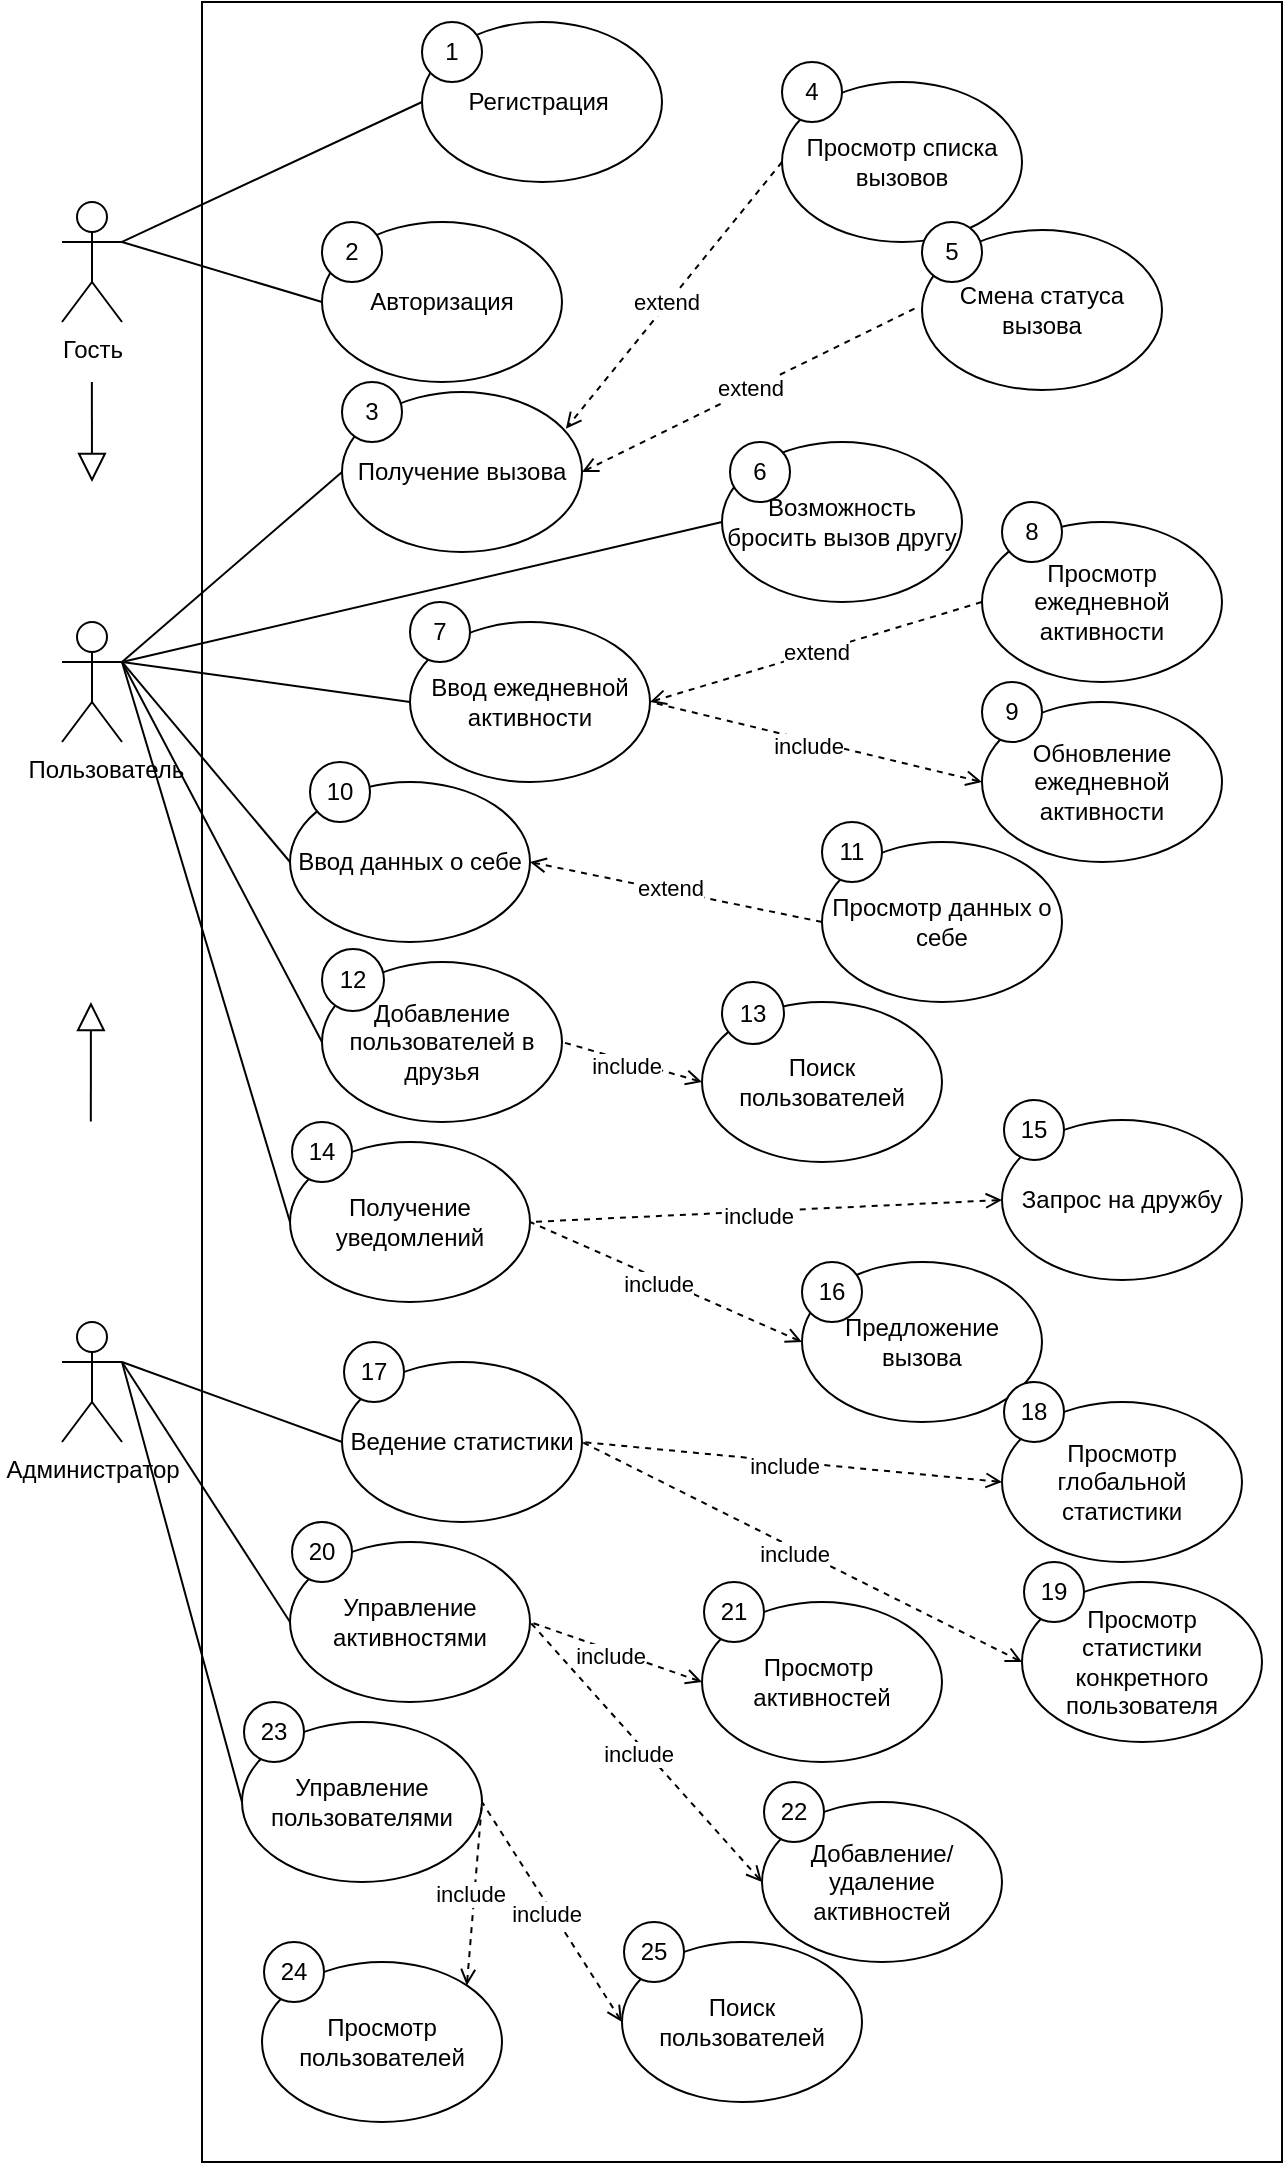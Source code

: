 <mxfile version="26.0.3">
  <diagram name="Страница — 1" id="5gHI1iLkNdxSaruiZyOT">
    <mxGraphModel dx="1878" dy="706" grid="1" gridSize="10" guides="1" tooltips="1" connect="1" arrows="1" fold="1" page="1" pageScale="1" pageWidth="827" pageHeight="1169" math="0" shadow="0">
      <root>
        <mxCell id="0" />
        <mxCell id="1" parent="0" />
        <mxCell id="IQzZQ-pKotI2dQeu9OWQ-2" value="" style="rounded=0;whiteSpace=wrap;html=1;" vertex="1" parent="1">
          <mxGeometry x="220" y="110" width="540" height="1080" as="geometry" />
        </mxCell>
        <mxCell id="IQzZQ-pKotI2dQeu9OWQ-3" style="rounded=0;orthogonalLoop=1;jettySize=auto;html=1;exitX=1;exitY=0.5;exitDx=0;exitDy=0;entryX=-0.02;entryY=0.483;entryDx=0;entryDy=0;endArrow=none;endFill=0;dashed=1;startArrow=open;startFill=0;entryPerimeter=0;" edge="1" parent="1" source="IQzZQ-pKotI2dQeu9OWQ-54" target="IQzZQ-pKotI2dQeu9OWQ-60">
          <mxGeometry relative="1" as="geometry">
            <mxPoint x="770" y="529.41" as="sourcePoint" />
            <mxPoint x="860.0" y="529.41" as="targetPoint" />
          </mxGeometry>
        </mxCell>
        <mxCell id="IQzZQ-pKotI2dQeu9OWQ-4" value="extend" style="edgeLabel;html=1;align=center;verticalAlign=middle;resizable=0;points=[];fontFamily=Helvetica;fontSize=11;fontColor=default;labelBackgroundColor=default;" vertex="1" connectable="0" parent="IQzZQ-pKotI2dQeu9OWQ-3">
          <mxGeometry x="0.021" y="1" relative="1" as="geometry">
            <mxPoint x="-2" y="1" as="offset" />
          </mxGeometry>
        </mxCell>
        <mxCell id="IQzZQ-pKotI2dQeu9OWQ-5" style="rounded=0;orthogonalLoop=1;jettySize=auto;html=1;exitX=1;exitY=0.333;exitDx=0;exitDy=0;exitPerimeter=0;entryX=0;entryY=0.5;entryDx=0;entryDy=0;endArrow=none;endFill=0;" edge="1" parent="1" source="IQzZQ-pKotI2dQeu9OWQ-6" target="IQzZQ-pKotI2dQeu9OWQ-23">
          <mxGeometry relative="1" as="geometry" />
        </mxCell>
        <mxCell id="IQzZQ-pKotI2dQeu9OWQ-6" value="Гость" style="shape=umlActor;verticalLabelPosition=bottom;verticalAlign=top;html=1;" vertex="1" parent="1">
          <mxGeometry x="150" y="210" width="30" height="60" as="geometry" />
        </mxCell>
        <mxCell id="IQzZQ-pKotI2dQeu9OWQ-7" style="edgeStyle=none;shape=connector;rounded=0;orthogonalLoop=1;jettySize=auto;html=1;exitX=1;exitY=0.333;exitDx=0;exitDy=0;exitPerimeter=0;entryX=0;entryY=0.5;entryDx=0;entryDy=0;strokeColor=default;align=center;verticalAlign=middle;fontFamily=Helvetica;fontSize=11;fontColor=default;labelBackgroundColor=default;endArrow=none;endFill=0;" edge="1" parent="1" source="IQzZQ-pKotI2dQeu9OWQ-11" target="IQzZQ-pKotI2dQeu9OWQ-39">
          <mxGeometry relative="1" as="geometry" />
        </mxCell>
        <mxCell id="IQzZQ-pKotI2dQeu9OWQ-8" style="rounded=0;orthogonalLoop=1;jettySize=auto;html=1;exitX=1;exitY=0.333;exitDx=0;exitDy=0;exitPerimeter=0;entryX=0;entryY=0.5;entryDx=0;entryDy=0;endArrow=none;endFill=0;" edge="1" parent="1" source="IQzZQ-pKotI2dQeu9OWQ-11" target="IQzZQ-pKotI2dQeu9OWQ-42">
          <mxGeometry relative="1" as="geometry" />
        </mxCell>
        <mxCell id="IQzZQ-pKotI2dQeu9OWQ-9" value="Администратор" style="shape=umlActor;verticalLabelPosition=bottom;verticalAlign=top;html=1;" vertex="1" parent="1">
          <mxGeometry x="150" y="770" width="30" height="60" as="geometry" />
        </mxCell>
        <mxCell id="IQzZQ-pKotI2dQeu9OWQ-10" style="edgeStyle=none;shape=connector;rounded=0;orthogonalLoop=1;jettySize=auto;html=1;exitX=1;exitY=0.333;exitDx=0;exitDy=0;exitPerimeter=0;entryX=0;entryY=0.5;entryDx=0;entryDy=0;strokeColor=default;align=center;verticalAlign=middle;fontFamily=Helvetica;fontSize=11;fontColor=default;labelBackgroundColor=default;endArrow=none;endFill=0;" edge="1" parent="1" source="IQzZQ-pKotI2dQeu9OWQ-11" target="IQzZQ-pKotI2dQeu9OWQ-54">
          <mxGeometry relative="1" as="geometry" />
        </mxCell>
        <mxCell id="IQzZQ-pKotI2dQeu9OWQ-11" value="&amp;nbsp; &amp;nbsp; Пользователь" style="shape=umlActor;verticalLabelPosition=bottom;verticalAlign=top;html=1;" vertex="1" parent="1">
          <mxGeometry x="150" y="420" width="30" height="60" as="geometry" />
        </mxCell>
        <mxCell id="IQzZQ-pKotI2dQeu9OWQ-12" style="edgeStyle=none;shape=connector;rounded=0;orthogonalLoop=1;jettySize=auto;html=1;exitX=0;exitY=0.5;exitDx=0;exitDy=0;strokeColor=default;align=center;verticalAlign=middle;fontFamily=Helvetica;fontSize=11;fontColor=default;labelBackgroundColor=default;endArrow=open;endFill=0;dashed=1;entryX=0.933;entryY=0.229;entryDx=0;entryDy=0;entryPerimeter=0;" edge="1" parent="1" source="IQzZQ-pKotI2dQeu9OWQ-57" target="IQzZQ-pKotI2dQeu9OWQ-54">
          <mxGeometry relative="1" as="geometry">
            <mxPoint x="660" y="410.143" as="targetPoint" />
          </mxGeometry>
        </mxCell>
        <mxCell id="IQzZQ-pKotI2dQeu9OWQ-13" value="extend" style="edgeLabel;html=1;align=center;verticalAlign=middle;resizable=0;points=[];" vertex="1" connectable="0" parent="IQzZQ-pKotI2dQeu9OWQ-12">
          <mxGeometry x="0.052" y="-1" relative="1" as="geometry">
            <mxPoint as="offset" />
          </mxGeometry>
        </mxCell>
        <mxCell id="IQzZQ-pKotI2dQeu9OWQ-16" style="rounded=0;orthogonalLoop=1;jettySize=auto;html=1;exitX=0;exitY=0.5;exitDx=0;exitDy=0;endArrow=none;endFill=0;entryX=1;entryY=0.333;entryDx=0;entryDy=0;entryPerimeter=0;" edge="1" parent="1" source="IQzZQ-pKotI2dQeu9OWQ-20" target="IQzZQ-pKotI2dQeu9OWQ-6">
          <mxGeometry relative="1" as="geometry">
            <mxPoint x="20" y="380" as="targetPoint" />
          </mxGeometry>
        </mxCell>
        <mxCell id="IQzZQ-pKotI2dQeu9OWQ-17" style="rounded=0;orthogonalLoop=1;jettySize=auto;html=1;exitX=1;exitY=0.333;exitDx=0;exitDy=0;exitPerimeter=0;entryX=0;entryY=0.5;entryDx=0;entryDy=0;endArrow=none;endFill=0;" edge="1" parent="1" source="IQzZQ-pKotI2dQeu9OWQ-11" target="IQzZQ-pKotI2dQeu9OWQ-33">
          <mxGeometry relative="1" as="geometry">
            <mxPoint x="180" y="530" as="sourcePoint" />
          </mxGeometry>
        </mxCell>
        <mxCell id="IQzZQ-pKotI2dQeu9OWQ-18" style="edgeStyle=none;shape=connector;rounded=0;orthogonalLoop=1;jettySize=auto;html=1;strokeColor=default;align=center;verticalAlign=middle;fontFamily=Helvetica;fontSize=11;fontColor=default;labelBackgroundColor=default;endArrow=block;endFill=0;endSize=12;" edge="1" parent="1">
          <mxGeometry relative="1" as="geometry">
            <mxPoint x="165" y="350" as="targetPoint" />
            <mxPoint x="164.93" y="300" as="sourcePoint" />
          </mxGeometry>
        </mxCell>
        <mxCell id="IQzZQ-pKotI2dQeu9OWQ-19" value="" style="group" vertex="1" connectable="0" parent="1">
          <mxGeometry x="330" y="110" width="120" height="90" as="geometry" />
        </mxCell>
        <mxCell id="IQzZQ-pKotI2dQeu9OWQ-20" value="Регистрация&amp;nbsp;" style="ellipse;whiteSpace=wrap;html=1;" vertex="1" parent="IQzZQ-pKotI2dQeu9OWQ-19">
          <mxGeometry y="10" width="120" height="80" as="geometry" />
        </mxCell>
        <mxCell id="IQzZQ-pKotI2dQeu9OWQ-21" value="1" style="ellipse;whiteSpace=wrap;html=1;aspect=fixed;" vertex="1" parent="IQzZQ-pKotI2dQeu9OWQ-19">
          <mxGeometry y="10" width="30" height="30" as="geometry" />
        </mxCell>
        <mxCell id="IQzZQ-pKotI2dQeu9OWQ-22" value="" style="group" vertex="1" connectable="0" parent="1">
          <mxGeometry x="280" y="210" width="120" height="90" as="geometry" />
        </mxCell>
        <mxCell id="IQzZQ-pKotI2dQeu9OWQ-23" value="Авторизация" style="ellipse;whiteSpace=wrap;html=1;" vertex="1" parent="IQzZQ-pKotI2dQeu9OWQ-22">
          <mxGeometry y="10" width="120" height="80" as="geometry" />
        </mxCell>
        <mxCell id="IQzZQ-pKotI2dQeu9OWQ-24" value="2" style="ellipse;whiteSpace=wrap;html=1;aspect=fixed;" vertex="1" parent="IQzZQ-pKotI2dQeu9OWQ-22">
          <mxGeometry y="10" width="30" height="30" as="geometry" />
        </mxCell>
        <mxCell id="IQzZQ-pKotI2dQeu9OWQ-25" value="" style="group" vertex="1" connectable="0" parent="1">
          <mxGeometry x="610" y="360" width="120" height="90" as="geometry" />
        </mxCell>
        <mxCell id="IQzZQ-pKotI2dQeu9OWQ-26" value="Просмотр ежедневной активности" style="ellipse;whiteSpace=wrap;html=1;" vertex="1" parent="IQzZQ-pKotI2dQeu9OWQ-25">
          <mxGeometry y="10" width="120" height="80" as="geometry" />
        </mxCell>
        <mxCell id="IQzZQ-pKotI2dQeu9OWQ-27" value="8" style="ellipse;whiteSpace=wrap;html=1;aspect=fixed;" vertex="1" parent="IQzZQ-pKotI2dQeu9OWQ-25">
          <mxGeometry x="10" width="30" height="30" as="geometry" />
        </mxCell>
        <mxCell id="IQzZQ-pKotI2dQeu9OWQ-28" value="" style="group" vertex="1" connectable="0" parent="1">
          <mxGeometry x="610" y="460" width="120" height="80" as="geometry" />
        </mxCell>
        <mxCell id="IQzZQ-pKotI2dQeu9OWQ-29" value="Обновление ежедневной активности" style="ellipse;whiteSpace=wrap;html=1;" vertex="1" parent="IQzZQ-pKotI2dQeu9OWQ-28">
          <mxGeometry width="120" height="80" as="geometry" />
        </mxCell>
        <mxCell id="IQzZQ-pKotI2dQeu9OWQ-30" value="9" style="ellipse;whiteSpace=wrap;html=1;aspect=fixed;" vertex="1" parent="IQzZQ-pKotI2dQeu9OWQ-28">
          <mxGeometry y="-10" width="30" height="30" as="geometry" />
        </mxCell>
        <mxCell id="IQzZQ-pKotI2dQeu9OWQ-31" style="edgeStyle=none;shape=connector;rounded=0;orthogonalLoop=1;jettySize=auto;html=1;exitX=0.5;exitY=0;exitDx=0;exitDy=0;strokeColor=default;align=center;verticalAlign=middle;fontFamily=Helvetica;fontSize=11;fontColor=default;labelBackgroundColor=default;endArrow=none;endFill=0;" edge="1" parent="IQzZQ-pKotI2dQeu9OWQ-28" source="IQzZQ-pKotI2dQeu9OWQ-29" target="IQzZQ-pKotI2dQeu9OWQ-29">
          <mxGeometry relative="1" as="geometry" />
        </mxCell>
        <mxCell id="IQzZQ-pKotI2dQeu9OWQ-32" value="" style="group" vertex="1" connectable="0" parent="1">
          <mxGeometry x="264" y="490" width="120" height="90" as="geometry" />
        </mxCell>
        <mxCell id="IQzZQ-pKotI2dQeu9OWQ-33" value="Ввод данных о себе" style="ellipse;whiteSpace=wrap;html=1;" vertex="1" parent="IQzZQ-pKotI2dQeu9OWQ-32">
          <mxGeometry y="10" width="120" height="80" as="geometry" />
        </mxCell>
        <mxCell id="IQzZQ-pKotI2dQeu9OWQ-34" value="10" style="ellipse;whiteSpace=wrap;html=1;aspect=fixed;" vertex="1" parent="IQzZQ-pKotI2dQeu9OWQ-32">
          <mxGeometry x="10" width="30" height="30" as="geometry" />
        </mxCell>
        <mxCell id="IQzZQ-pKotI2dQeu9OWQ-35" value="" style="group" vertex="1" connectable="0" parent="1">
          <mxGeometry x="530" y="530" width="120" height="80" as="geometry" />
        </mxCell>
        <mxCell id="IQzZQ-pKotI2dQeu9OWQ-36" value="Просмотр данных о себе" style="ellipse;whiteSpace=wrap;html=1;" vertex="1" parent="IQzZQ-pKotI2dQeu9OWQ-35">
          <mxGeometry width="120" height="80" as="geometry" />
        </mxCell>
        <mxCell id="IQzZQ-pKotI2dQeu9OWQ-37" value="11" style="ellipse;whiteSpace=wrap;html=1;aspect=fixed;" vertex="1" parent="IQzZQ-pKotI2dQeu9OWQ-35">
          <mxGeometry y="-10" width="30" height="30" as="geometry" />
        </mxCell>
        <mxCell id="IQzZQ-pKotI2dQeu9OWQ-38" value="" style="group" vertex="1" connectable="0" parent="1">
          <mxGeometry x="280" y="583.5" width="120" height="86.5" as="geometry" />
        </mxCell>
        <mxCell id="IQzZQ-pKotI2dQeu9OWQ-39" value="Добавление пользователей в друзья" style="ellipse;whiteSpace=wrap;html=1;" vertex="1" parent="IQzZQ-pKotI2dQeu9OWQ-38">
          <mxGeometry y="6.5" width="120" height="80" as="geometry" />
        </mxCell>
        <mxCell id="IQzZQ-pKotI2dQeu9OWQ-40" value="12" style="ellipse;whiteSpace=wrap;html=1;aspect=fixed;" vertex="1" parent="IQzZQ-pKotI2dQeu9OWQ-38">
          <mxGeometry width="31" height="31" as="geometry" />
        </mxCell>
        <mxCell id="IQzZQ-pKotI2dQeu9OWQ-41" value="" style="group" vertex="1" connectable="0" parent="1">
          <mxGeometry x="264" y="670" width="120" height="90" as="geometry" />
        </mxCell>
        <mxCell id="IQzZQ-pKotI2dQeu9OWQ-42" value="Получение уведомлений" style="ellipse;whiteSpace=wrap;html=1;" vertex="1" parent="IQzZQ-pKotI2dQeu9OWQ-41">
          <mxGeometry y="10" width="120" height="80" as="geometry" />
        </mxCell>
        <mxCell id="IQzZQ-pKotI2dQeu9OWQ-43" value="14" style="ellipse;whiteSpace=wrap;html=1;aspect=fixed;" vertex="1" parent="IQzZQ-pKotI2dQeu9OWQ-41">
          <mxGeometry x="1" width="30" height="30" as="geometry" />
        </mxCell>
        <mxCell id="IQzZQ-pKotI2dQeu9OWQ-44" value="" style="group" vertex="1" connectable="0" parent="1">
          <mxGeometry x="620" y="659" width="120" height="90" as="geometry" />
        </mxCell>
        <mxCell id="IQzZQ-pKotI2dQeu9OWQ-45" value="Запрос на дружбу" style="ellipse;whiteSpace=wrap;html=1;" vertex="1" parent="IQzZQ-pKotI2dQeu9OWQ-44">
          <mxGeometry y="10" width="120" height="80" as="geometry" />
        </mxCell>
        <mxCell id="IQzZQ-pKotI2dQeu9OWQ-46" value="15" style="ellipse;whiteSpace=wrap;html=1;aspect=fixed;" vertex="1" parent="IQzZQ-pKotI2dQeu9OWQ-44">
          <mxGeometry x="1" width="30" height="30" as="geometry" />
        </mxCell>
        <mxCell id="IQzZQ-pKotI2dQeu9OWQ-47" value="" style="group" vertex="1" connectable="0" parent="1">
          <mxGeometry x="520" y="740" width="120" height="80" as="geometry" />
        </mxCell>
        <mxCell id="IQzZQ-pKotI2dQeu9OWQ-48" value="Предложение вызова" style="ellipse;whiteSpace=wrap;html=1;" vertex="1" parent="IQzZQ-pKotI2dQeu9OWQ-47">
          <mxGeometry width="120" height="80" as="geometry" />
        </mxCell>
        <mxCell id="IQzZQ-pKotI2dQeu9OWQ-49" value="16" style="ellipse;whiteSpace=wrap;html=1;aspect=fixed;" vertex="1" parent="IQzZQ-pKotI2dQeu9OWQ-47">
          <mxGeometry width="30" height="30" as="geometry" />
        </mxCell>
        <mxCell id="IQzZQ-pKotI2dQeu9OWQ-50" value="" style="group" vertex="1" connectable="0" parent="1">
          <mxGeometry x="470" y="600" width="120" height="90" as="geometry" />
        </mxCell>
        <mxCell id="IQzZQ-pKotI2dQeu9OWQ-51" value="Поиск пользователей" style="ellipse;whiteSpace=wrap;html=1;" vertex="1" parent="IQzZQ-pKotI2dQeu9OWQ-50">
          <mxGeometry y="10" width="120" height="80" as="geometry" />
        </mxCell>
        <mxCell id="IQzZQ-pKotI2dQeu9OWQ-52" value="13" style="ellipse;whiteSpace=wrap;html=1;aspect=fixed;" vertex="1" parent="IQzZQ-pKotI2dQeu9OWQ-50">
          <mxGeometry x="10" width="31" height="31" as="geometry" />
        </mxCell>
        <mxCell id="IQzZQ-pKotI2dQeu9OWQ-53" value="" style="group" vertex="1" connectable="0" parent="1">
          <mxGeometry x="290" y="300" width="120" height="85" as="geometry" />
        </mxCell>
        <mxCell id="IQzZQ-pKotI2dQeu9OWQ-54" value="Получение вызова" style="ellipse;whiteSpace=wrap;html=1;" vertex="1" parent="IQzZQ-pKotI2dQeu9OWQ-53">
          <mxGeometry y="5" width="120" height="80" as="geometry" />
        </mxCell>
        <mxCell id="IQzZQ-pKotI2dQeu9OWQ-55" value="3" style="ellipse;whiteSpace=wrap;html=1;aspect=fixed;" vertex="1" parent="IQzZQ-pKotI2dQeu9OWQ-53">
          <mxGeometry width="30" height="30" as="geometry" />
        </mxCell>
        <mxCell id="IQzZQ-pKotI2dQeu9OWQ-56" value="" style="group" vertex="1" connectable="0" parent="1">
          <mxGeometry x="510" y="140" width="120" height="90" as="geometry" />
        </mxCell>
        <mxCell id="IQzZQ-pKotI2dQeu9OWQ-57" value="Просмотр списка вызовов" style="ellipse;whiteSpace=wrap;html=1;" vertex="1" parent="IQzZQ-pKotI2dQeu9OWQ-56">
          <mxGeometry y="10" width="120" height="80" as="geometry" />
        </mxCell>
        <mxCell id="IQzZQ-pKotI2dQeu9OWQ-58" value="4" style="ellipse;whiteSpace=wrap;html=1;aspect=fixed;" vertex="1" parent="IQzZQ-pKotI2dQeu9OWQ-56">
          <mxGeometry width="30" height="30" as="geometry" />
        </mxCell>
        <mxCell id="IQzZQ-pKotI2dQeu9OWQ-59" value="" style="group" vertex="1" connectable="0" parent="1">
          <mxGeometry x="580" y="220" width="120" height="84" as="geometry" />
        </mxCell>
        <mxCell id="IQzZQ-pKotI2dQeu9OWQ-60" value="Смена статуса вызова" style="ellipse;whiteSpace=wrap;html=1;" vertex="1" parent="IQzZQ-pKotI2dQeu9OWQ-59">
          <mxGeometry y="4" width="120" height="80" as="geometry" />
        </mxCell>
        <mxCell id="IQzZQ-pKotI2dQeu9OWQ-61" value="5" style="ellipse;whiteSpace=wrap;html=1;aspect=fixed;" vertex="1" parent="IQzZQ-pKotI2dQeu9OWQ-59">
          <mxGeometry width="30" height="30" as="geometry" />
        </mxCell>
        <mxCell id="IQzZQ-pKotI2dQeu9OWQ-62" value="" style="group" vertex="1" connectable="0" parent="1">
          <mxGeometry x="324" y="410" width="120" height="90" as="geometry" />
        </mxCell>
        <mxCell id="IQzZQ-pKotI2dQeu9OWQ-63" value="Ввод ежедневной активности" style="ellipse;whiteSpace=wrap;html=1;" vertex="1" parent="IQzZQ-pKotI2dQeu9OWQ-62">
          <mxGeometry y="10" width="120" height="80" as="geometry" />
        </mxCell>
        <mxCell id="IQzZQ-pKotI2dQeu9OWQ-64" value="7" style="ellipse;whiteSpace=wrap;html=1;aspect=fixed;" vertex="1" parent="IQzZQ-pKotI2dQeu9OWQ-62">
          <mxGeometry width="30" height="30" as="geometry" />
        </mxCell>
        <mxCell id="IQzZQ-pKotI2dQeu9OWQ-65" value="" style="group" vertex="1" connectable="0" parent="1">
          <mxGeometry x="480" y="330" width="120" height="80" as="geometry" />
        </mxCell>
        <mxCell id="IQzZQ-pKotI2dQeu9OWQ-66" value="Возможность бросить вызов другу" style="ellipse;whiteSpace=wrap;html=1;" vertex="1" parent="IQzZQ-pKotI2dQeu9OWQ-65">
          <mxGeometry width="120" height="80" as="geometry" />
        </mxCell>
        <mxCell id="IQzZQ-pKotI2dQeu9OWQ-67" value="6" style="ellipse;whiteSpace=wrap;html=1;aspect=fixed;" vertex="1" parent="IQzZQ-pKotI2dQeu9OWQ-65">
          <mxGeometry x="4" width="30" height="30" as="geometry" />
        </mxCell>
        <mxCell id="IQzZQ-pKotI2dQeu9OWQ-68" value="" style="endArrow=none;html=1;rounded=0;exitX=1;exitY=0.333;exitDx=0;exitDy=0;exitPerimeter=0;entryX=0;entryY=0.5;entryDx=0;entryDy=0;" edge="1" parent="1" source="IQzZQ-pKotI2dQeu9OWQ-11" target="IQzZQ-pKotI2dQeu9OWQ-66">
          <mxGeometry width="50" height="50" relative="1" as="geometry">
            <mxPoint x="260" y="390" as="sourcePoint" />
            <mxPoint x="310" y="340" as="targetPoint" />
          </mxGeometry>
        </mxCell>
        <mxCell id="IQzZQ-pKotI2dQeu9OWQ-69" style="rounded=0;orthogonalLoop=1;jettySize=auto;html=1;exitX=1;exitY=0.5;exitDx=0;exitDy=0;entryX=0;entryY=0.5;entryDx=0;entryDy=0;endArrow=none;endFill=0;dashed=1;startArrow=open;startFill=0;" edge="1" parent="1" source="IQzZQ-pKotI2dQeu9OWQ-63" target="IQzZQ-pKotI2dQeu9OWQ-26">
          <mxGeometry relative="1" as="geometry">
            <mxPoint x="532" y="562" as="sourcePoint" />
            <mxPoint x="700" y="480" as="targetPoint" />
          </mxGeometry>
        </mxCell>
        <mxCell id="IQzZQ-pKotI2dQeu9OWQ-70" value="extend" style="edgeLabel;html=1;align=center;verticalAlign=middle;resizable=0;points=[];fontFamily=Helvetica;fontSize=11;fontColor=default;labelBackgroundColor=default;" vertex="1" connectable="0" parent="IQzZQ-pKotI2dQeu9OWQ-69">
          <mxGeometry x="0.021" y="1" relative="1" as="geometry">
            <mxPoint x="-2" y="1" as="offset" />
          </mxGeometry>
        </mxCell>
        <mxCell id="IQzZQ-pKotI2dQeu9OWQ-71" style="rounded=0;orthogonalLoop=1;jettySize=auto;html=1;exitX=0;exitY=0.5;exitDx=0;exitDy=0;entryX=1;entryY=0.5;entryDx=0;entryDy=0;endArrow=none;endFill=0;dashed=1;startArrow=open;startFill=0;" edge="1" parent="1" source="IQzZQ-pKotI2dQeu9OWQ-29" target="IQzZQ-pKotI2dQeu9OWQ-63">
          <mxGeometry relative="1" as="geometry">
            <mxPoint x="454" y="470" as="sourcePoint" />
            <mxPoint x="620" y="420" as="targetPoint" />
          </mxGeometry>
        </mxCell>
        <mxCell id="IQzZQ-pKotI2dQeu9OWQ-72" value="include" style="edgeLabel;html=1;align=center;verticalAlign=middle;resizable=0;points=[];fontFamily=Helvetica;fontSize=11;fontColor=default;labelBackgroundColor=default;" vertex="1" connectable="0" parent="IQzZQ-pKotI2dQeu9OWQ-71">
          <mxGeometry x="0.021" y="1" relative="1" as="geometry">
            <mxPoint x="-2" y="1" as="offset" />
          </mxGeometry>
        </mxCell>
        <mxCell id="IQzZQ-pKotI2dQeu9OWQ-73" style="edgeStyle=none;shape=connector;rounded=0;orthogonalLoop=1;jettySize=auto;html=1;exitX=0;exitY=0.5;exitDx=0;exitDy=0;strokeColor=default;align=center;verticalAlign=middle;fontFamily=Helvetica;fontSize=11;fontColor=default;labelBackgroundColor=default;endArrow=open;endFill=0;dashed=1;entryX=1;entryY=0.5;entryDx=0;entryDy=0;" edge="1" parent="1" source="IQzZQ-pKotI2dQeu9OWQ-36" target="IQzZQ-pKotI2dQeu9OWQ-33">
          <mxGeometry relative="1" as="geometry">
            <mxPoint x="436" y="580" as="targetPoint" />
            <mxPoint x="544" y="447" as="sourcePoint" />
          </mxGeometry>
        </mxCell>
        <mxCell id="IQzZQ-pKotI2dQeu9OWQ-74" value="extend" style="edgeLabel;html=1;align=center;verticalAlign=middle;resizable=0;points=[];" vertex="1" connectable="0" parent="IQzZQ-pKotI2dQeu9OWQ-73">
          <mxGeometry x="0.052" y="-1" relative="1" as="geometry">
            <mxPoint as="offset" />
          </mxGeometry>
        </mxCell>
        <mxCell id="IQzZQ-pKotI2dQeu9OWQ-75" value="" style="group" vertex="1" connectable="0" parent="1">
          <mxGeometry x="290" y="780" width="120" height="90" as="geometry" />
        </mxCell>
        <mxCell id="IQzZQ-pKotI2dQeu9OWQ-76" value="Ведение статистики" style="ellipse;whiteSpace=wrap;html=1;" vertex="1" parent="IQzZQ-pKotI2dQeu9OWQ-75">
          <mxGeometry y="10" width="120" height="80" as="geometry" />
        </mxCell>
        <mxCell id="IQzZQ-pKotI2dQeu9OWQ-77" value="17" style="ellipse;whiteSpace=wrap;html=1;aspect=fixed;" vertex="1" parent="IQzZQ-pKotI2dQeu9OWQ-75">
          <mxGeometry x="1" width="30" height="30" as="geometry" />
        </mxCell>
        <mxCell id="IQzZQ-pKotI2dQeu9OWQ-78" value="" style="group" vertex="1" connectable="0" parent="1">
          <mxGeometry x="620" y="800" width="120" height="90" as="geometry" />
        </mxCell>
        <mxCell id="IQzZQ-pKotI2dQeu9OWQ-79" value="Просмотр глобальной статистики" style="ellipse;whiteSpace=wrap;html=1;" vertex="1" parent="IQzZQ-pKotI2dQeu9OWQ-78">
          <mxGeometry y="10" width="120" height="80" as="geometry" />
        </mxCell>
        <mxCell id="IQzZQ-pKotI2dQeu9OWQ-80" value="18" style="ellipse;whiteSpace=wrap;html=1;aspect=fixed;" vertex="1" parent="IQzZQ-pKotI2dQeu9OWQ-78">
          <mxGeometry x="1" width="30" height="30" as="geometry" />
        </mxCell>
        <mxCell id="IQzZQ-pKotI2dQeu9OWQ-81" style="rounded=0;orthogonalLoop=1;jettySize=auto;html=1;exitX=0;exitY=0.5;exitDx=0;exitDy=0;entryX=1;entryY=0.5;entryDx=0;entryDy=0;endArrow=none;endFill=0;dashed=1;startArrow=open;startFill=0;" edge="1" parent="1" source="IQzZQ-pKotI2dQeu9OWQ-45" target="IQzZQ-pKotI2dQeu9OWQ-42">
          <mxGeometry relative="1" as="geometry">
            <mxPoint x="533" y="820" as="sourcePoint" />
            <mxPoint x="367" y="780" as="targetPoint" />
          </mxGeometry>
        </mxCell>
        <mxCell id="IQzZQ-pKotI2dQeu9OWQ-82" value="include" style="edgeLabel;html=1;align=center;verticalAlign=middle;resizable=0;points=[];fontFamily=Helvetica;fontSize=11;fontColor=default;labelBackgroundColor=default;" vertex="1" connectable="0" parent="IQzZQ-pKotI2dQeu9OWQ-81">
          <mxGeometry x="0.021" y="1" relative="1" as="geometry">
            <mxPoint x="-2" y="1" as="offset" />
          </mxGeometry>
        </mxCell>
        <mxCell id="IQzZQ-pKotI2dQeu9OWQ-83" style="rounded=0;orthogonalLoop=1;jettySize=auto;html=1;exitX=0;exitY=0.5;exitDx=0;exitDy=0;entryX=1;entryY=0.5;entryDx=0;entryDy=0;endArrow=none;endFill=0;dashed=1;startArrow=open;startFill=0;" edge="1" parent="1" source="IQzZQ-pKotI2dQeu9OWQ-48" target="IQzZQ-pKotI2dQeu9OWQ-42">
          <mxGeometry relative="1" as="geometry">
            <mxPoint x="530" y="750" as="sourcePoint" />
            <mxPoint x="394" y="730" as="targetPoint" />
          </mxGeometry>
        </mxCell>
        <mxCell id="IQzZQ-pKotI2dQeu9OWQ-84" value="include" style="edgeLabel;html=1;align=center;verticalAlign=middle;resizable=0;points=[];fontFamily=Helvetica;fontSize=11;fontColor=default;labelBackgroundColor=default;" vertex="1" connectable="0" parent="IQzZQ-pKotI2dQeu9OWQ-83">
          <mxGeometry x="0.021" y="1" relative="1" as="geometry">
            <mxPoint x="-2" y="1" as="offset" />
          </mxGeometry>
        </mxCell>
        <mxCell id="IQzZQ-pKotI2dQeu9OWQ-85" value="" style="endArrow=none;html=1;rounded=0;exitX=1;exitY=0.333;exitDx=0;exitDy=0;exitPerimeter=0;entryX=0;entryY=0.5;entryDx=0;entryDy=0;" edge="1" parent="1" source="IQzZQ-pKotI2dQeu9OWQ-9" target="IQzZQ-pKotI2dQeu9OWQ-76">
          <mxGeometry width="50" height="50" relative="1" as="geometry">
            <mxPoint x="260" y="950" as="sourcePoint" />
            <mxPoint x="310" y="900" as="targetPoint" />
          </mxGeometry>
        </mxCell>
        <mxCell id="IQzZQ-pKotI2dQeu9OWQ-86" value="" style="group" vertex="1" connectable="0" parent="1">
          <mxGeometry x="630" y="890" width="120" height="90" as="geometry" />
        </mxCell>
        <mxCell id="IQzZQ-pKotI2dQeu9OWQ-87" value="Просмотр статистики конкретного пользователя" style="ellipse;whiteSpace=wrap;html=1;" vertex="1" parent="IQzZQ-pKotI2dQeu9OWQ-86">
          <mxGeometry y="10" width="120" height="80" as="geometry" />
        </mxCell>
        <mxCell id="IQzZQ-pKotI2dQeu9OWQ-88" value="19" style="ellipse;whiteSpace=wrap;html=1;aspect=fixed;" vertex="1" parent="IQzZQ-pKotI2dQeu9OWQ-86">
          <mxGeometry x="1" width="30" height="30" as="geometry" />
        </mxCell>
        <mxCell id="IQzZQ-pKotI2dQeu9OWQ-89" style="rounded=0;orthogonalLoop=1;jettySize=auto;html=1;exitX=0;exitY=0.5;exitDx=0;exitDy=0;entryX=1;entryY=0.5;entryDx=0;entryDy=0;endArrow=none;endFill=0;dashed=1;startArrow=open;startFill=0;" edge="1" parent="1" source="IQzZQ-pKotI2dQeu9OWQ-87" target="IQzZQ-pKotI2dQeu9OWQ-76">
          <mxGeometry relative="1" as="geometry">
            <mxPoint x="530" y="790" as="sourcePoint" />
            <mxPoint x="394" y="730" as="targetPoint" />
          </mxGeometry>
        </mxCell>
        <mxCell id="IQzZQ-pKotI2dQeu9OWQ-90" value="include" style="edgeLabel;html=1;align=center;verticalAlign=middle;resizable=0;points=[];fontFamily=Helvetica;fontSize=11;fontColor=default;labelBackgroundColor=default;" vertex="1" connectable="0" parent="IQzZQ-pKotI2dQeu9OWQ-89">
          <mxGeometry x="0.021" y="1" relative="1" as="geometry">
            <mxPoint x="-2" y="1" as="offset" />
          </mxGeometry>
        </mxCell>
        <mxCell id="IQzZQ-pKotI2dQeu9OWQ-91" style="rounded=0;orthogonalLoop=1;jettySize=auto;html=1;exitX=0;exitY=0.5;exitDx=0;exitDy=0;entryX=1;entryY=0.5;entryDx=0;entryDy=0;endArrow=none;endFill=0;dashed=1;startArrow=open;startFill=0;" edge="1" parent="1" source="IQzZQ-pKotI2dQeu9OWQ-79" target="IQzZQ-pKotI2dQeu9OWQ-76">
          <mxGeometry relative="1" as="geometry">
            <mxPoint x="530" y="820" as="sourcePoint" />
            <mxPoint x="394" y="760" as="targetPoint" />
          </mxGeometry>
        </mxCell>
        <mxCell id="IQzZQ-pKotI2dQeu9OWQ-92" value="include" style="edgeLabel;html=1;align=center;verticalAlign=middle;resizable=0;points=[];fontFamily=Helvetica;fontSize=11;fontColor=default;labelBackgroundColor=default;" vertex="1" connectable="0" parent="IQzZQ-pKotI2dQeu9OWQ-91">
          <mxGeometry x="0.021" y="1" relative="1" as="geometry">
            <mxPoint x="-2" y="1" as="offset" />
          </mxGeometry>
        </mxCell>
        <mxCell id="IQzZQ-pKotI2dQeu9OWQ-93" value="" style="group" vertex="1" connectable="0" parent="1">
          <mxGeometry x="264" y="870" width="120" height="90" as="geometry" />
        </mxCell>
        <mxCell id="IQzZQ-pKotI2dQeu9OWQ-94" value="Управление активностями" style="ellipse;whiteSpace=wrap;html=1;" vertex="1" parent="IQzZQ-pKotI2dQeu9OWQ-93">
          <mxGeometry y="10" width="120" height="80" as="geometry" />
        </mxCell>
        <mxCell id="IQzZQ-pKotI2dQeu9OWQ-95" value="20" style="ellipse;whiteSpace=wrap;html=1;aspect=fixed;" vertex="1" parent="IQzZQ-pKotI2dQeu9OWQ-93">
          <mxGeometry x="1" width="30" height="30" as="geometry" />
        </mxCell>
        <mxCell id="IQzZQ-pKotI2dQeu9OWQ-96" value="" style="group" vertex="1" connectable="0" parent="1">
          <mxGeometry x="470" y="900" width="120" height="90" as="geometry" />
        </mxCell>
        <mxCell id="IQzZQ-pKotI2dQeu9OWQ-97" value="Просмотр&amp;nbsp; активностей" style="ellipse;whiteSpace=wrap;html=1;" vertex="1" parent="IQzZQ-pKotI2dQeu9OWQ-96">
          <mxGeometry y="10" width="120" height="80" as="geometry" />
        </mxCell>
        <mxCell id="IQzZQ-pKotI2dQeu9OWQ-98" value="21" style="ellipse;whiteSpace=wrap;html=1;aspect=fixed;" vertex="1" parent="IQzZQ-pKotI2dQeu9OWQ-96">
          <mxGeometry x="1" width="30" height="30" as="geometry" />
        </mxCell>
        <mxCell id="IQzZQ-pKotI2dQeu9OWQ-99" value="" style="endArrow=none;html=1;rounded=0;exitX=1;exitY=0.333;exitDx=0;exitDy=0;exitPerimeter=0;entryX=0;entryY=0.5;entryDx=0;entryDy=0;" edge="1" parent="1" source="IQzZQ-pKotI2dQeu9OWQ-9" target="IQzZQ-pKotI2dQeu9OWQ-94">
          <mxGeometry width="50" height="50" relative="1" as="geometry">
            <mxPoint x="190" y="800" as="sourcePoint" />
            <mxPoint x="300" y="840" as="targetPoint" />
          </mxGeometry>
        </mxCell>
        <mxCell id="IQzZQ-pKotI2dQeu9OWQ-100" style="rounded=0;orthogonalLoop=1;jettySize=auto;html=1;exitX=0;exitY=0.5;exitDx=0;exitDy=0;entryX=1;entryY=0.5;entryDx=0;entryDy=0;endArrow=none;endFill=0;dashed=1;startArrow=open;startFill=0;" edge="1" parent="1" source="IQzZQ-pKotI2dQeu9OWQ-97" target="IQzZQ-pKotI2dQeu9OWQ-94">
          <mxGeometry relative="1" as="geometry">
            <mxPoint x="630" y="860" as="sourcePoint" />
            <mxPoint x="420" y="840" as="targetPoint" />
          </mxGeometry>
        </mxCell>
        <mxCell id="IQzZQ-pKotI2dQeu9OWQ-101" value="include" style="edgeLabel;html=1;align=center;verticalAlign=middle;resizable=0;points=[];fontFamily=Helvetica;fontSize=11;fontColor=default;labelBackgroundColor=default;" vertex="1" connectable="0" parent="IQzZQ-pKotI2dQeu9OWQ-100">
          <mxGeometry x="0.021" y="1" relative="1" as="geometry">
            <mxPoint x="-2" y="1" as="offset" />
          </mxGeometry>
        </mxCell>
        <mxCell id="IQzZQ-pKotI2dQeu9OWQ-102" value="" style="group" vertex="1" connectable="0" parent="1">
          <mxGeometry x="500" y="1000" width="120" height="90" as="geometry" />
        </mxCell>
        <mxCell id="IQzZQ-pKotI2dQeu9OWQ-103" value="Добавление/удаление активностей" style="ellipse;whiteSpace=wrap;html=1;" vertex="1" parent="IQzZQ-pKotI2dQeu9OWQ-102">
          <mxGeometry y="10" width="120" height="80" as="geometry" />
        </mxCell>
        <mxCell id="IQzZQ-pKotI2dQeu9OWQ-104" value="22" style="ellipse;whiteSpace=wrap;html=1;aspect=fixed;" vertex="1" parent="IQzZQ-pKotI2dQeu9OWQ-102">
          <mxGeometry x="1" width="30" height="30" as="geometry" />
        </mxCell>
        <mxCell id="IQzZQ-pKotI2dQeu9OWQ-105" style="rounded=0;orthogonalLoop=1;jettySize=auto;html=1;exitX=0;exitY=0.5;exitDx=0;exitDy=0;entryX=1;entryY=0.5;entryDx=0;entryDy=0;endArrow=none;endFill=0;dashed=1;startArrow=open;startFill=0;" edge="1" parent="1" source="IQzZQ-pKotI2dQeu9OWQ-103" target="IQzZQ-pKotI2dQeu9OWQ-94">
          <mxGeometry relative="1" as="geometry">
            <mxPoint x="460" y="970" as="sourcePoint" />
            <mxPoint x="394" y="930" as="targetPoint" />
          </mxGeometry>
        </mxCell>
        <mxCell id="IQzZQ-pKotI2dQeu9OWQ-106" value="include" style="edgeLabel;html=1;align=center;verticalAlign=middle;resizable=0;points=[];fontFamily=Helvetica;fontSize=11;fontColor=default;labelBackgroundColor=default;" vertex="1" connectable="0" parent="IQzZQ-pKotI2dQeu9OWQ-105">
          <mxGeometry x="0.021" y="1" relative="1" as="geometry">
            <mxPoint x="-2" y="1" as="offset" />
          </mxGeometry>
        </mxCell>
        <mxCell id="IQzZQ-pKotI2dQeu9OWQ-107" value="" style="group" vertex="1" connectable="0" parent="1">
          <mxGeometry x="240" y="960" width="120" height="90" as="geometry" />
        </mxCell>
        <mxCell id="IQzZQ-pKotI2dQeu9OWQ-108" value="Управление пользователями" style="ellipse;whiteSpace=wrap;html=1;" vertex="1" parent="IQzZQ-pKotI2dQeu9OWQ-107">
          <mxGeometry y="10" width="120" height="80" as="geometry" />
        </mxCell>
        <mxCell id="IQzZQ-pKotI2dQeu9OWQ-109" value="23" style="ellipse;whiteSpace=wrap;html=1;aspect=fixed;" vertex="1" parent="IQzZQ-pKotI2dQeu9OWQ-107">
          <mxGeometry x="1" width="30" height="30" as="geometry" />
        </mxCell>
        <mxCell id="IQzZQ-pKotI2dQeu9OWQ-110" value="" style="group" vertex="1" connectable="0" parent="1">
          <mxGeometry x="250" y="1080" width="120" height="90" as="geometry" />
        </mxCell>
        <mxCell id="IQzZQ-pKotI2dQeu9OWQ-111" value="Просмотр пользователей" style="ellipse;whiteSpace=wrap;html=1;" vertex="1" parent="IQzZQ-pKotI2dQeu9OWQ-110">
          <mxGeometry y="10" width="120" height="80" as="geometry" />
        </mxCell>
        <mxCell id="IQzZQ-pKotI2dQeu9OWQ-112" value="24" style="ellipse;whiteSpace=wrap;html=1;aspect=fixed;" vertex="1" parent="IQzZQ-pKotI2dQeu9OWQ-110">
          <mxGeometry x="1" width="30" height="30" as="geometry" />
        </mxCell>
        <mxCell id="IQzZQ-pKotI2dQeu9OWQ-113" value="" style="group" vertex="1" connectable="0" parent="1">
          <mxGeometry x="430" y="1070" width="120" height="90" as="geometry" />
        </mxCell>
        <mxCell id="IQzZQ-pKotI2dQeu9OWQ-114" value="Поиск пользователей" style="ellipse;whiteSpace=wrap;html=1;" vertex="1" parent="IQzZQ-pKotI2dQeu9OWQ-113">
          <mxGeometry y="10" width="120" height="80" as="geometry" />
        </mxCell>
        <mxCell id="IQzZQ-pKotI2dQeu9OWQ-115" value="25" style="ellipse;whiteSpace=wrap;html=1;aspect=fixed;" vertex="1" parent="IQzZQ-pKotI2dQeu9OWQ-113">
          <mxGeometry x="1" width="30" height="30" as="geometry" />
        </mxCell>
        <mxCell id="IQzZQ-pKotI2dQeu9OWQ-116" style="rounded=0;orthogonalLoop=1;jettySize=auto;html=1;exitX=0;exitY=0.5;exitDx=0;exitDy=0;entryX=1;entryY=0.5;entryDx=0;entryDy=0;endArrow=none;endFill=0;dashed=1;startArrow=open;startFill=0;" edge="1" parent="1" source="IQzZQ-pKotI2dQeu9OWQ-114" target="IQzZQ-pKotI2dQeu9OWQ-108">
          <mxGeometry relative="1" as="geometry">
            <mxPoint x="510" y="1060" as="sourcePoint" />
            <mxPoint x="394" y="930" as="targetPoint" />
          </mxGeometry>
        </mxCell>
        <mxCell id="IQzZQ-pKotI2dQeu9OWQ-117" value="include" style="edgeLabel;html=1;align=center;verticalAlign=middle;resizable=0;points=[];fontFamily=Helvetica;fontSize=11;fontColor=default;labelBackgroundColor=default;" vertex="1" connectable="0" parent="IQzZQ-pKotI2dQeu9OWQ-116">
          <mxGeometry x="0.021" y="1" relative="1" as="geometry">
            <mxPoint x="-2" y="1" as="offset" />
          </mxGeometry>
        </mxCell>
        <mxCell id="IQzZQ-pKotI2dQeu9OWQ-118" style="rounded=0;orthogonalLoop=1;jettySize=auto;html=1;exitX=1;exitY=0;exitDx=0;exitDy=0;entryX=1;entryY=0.5;entryDx=0;entryDy=0;endArrow=none;endFill=0;dashed=1;startArrow=open;startFill=0;" edge="1" parent="1" source="IQzZQ-pKotI2dQeu9OWQ-111" target="IQzZQ-pKotI2dQeu9OWQ-108">
          <mxGeometry relative="1" as="geometry">
            <mxPoint x="394" y="1100" as="sourcePoint" />
            <mxPoint x="370" y="1020" as="targetPoint" />
          </mxGeometry>
        </mxCell>
        <mxCell id="IQzZQ-pKotI2dQeu9OWQ-119" value="include" style="edgeLabel;html=1;align=center;verticalAlign=middle;resizable=0;points=[];fontFamily=Helvetica;fontSize=11;fontColor=default;labelBackgroundColor=default;" vertex="1" connectable="0" parent="IQzZQ-pKotI2dQeu9OWQ-118">
          <mxGeometry x="0.021" y="1" relative="1" as="geometry">
            <mxPoint x="-2" y="1" as="offset" />
          </mxGeometry>
        </mxCell>
        <mxCell id="IQzZQ-pKotI2dQeu9OWQ-120" style="edgeStyle=none;shape=connector;rounded=0;orthogonalLoop=1;jettySize=auto;html=1;strokeColor=default;align=center;verticalAlign=middle;fontFamily=Helvetica;fontSize=11;fontColor=default;labelBackgroundColor=default;endArrow=block;endFill=0;endSize=12;entryX=0.091;entryY=0.435;entryDx=0;entryDy=0;entryPerimeter=0;" edge="1" parent="1">
          <mxGeometry relative="1" as="geometry">
            <mxPoint x="164.47" y="610.0" as="targetPoint" />
            <mxPoint x="164.41" y="669.75" as="sourcePoint" />
          </mxGeometry>
        </mxCell>
        <mxCell id="IQzZQ-pKotI2dQeu9OWQ-121" style="edgeStyle=none;shape=connector;rounded=0;orthogonalLoop=1;jettySize=auto;html=1;exitX=1;exitY=0.333;exitDx=0;exitDy=0;exitPerimeter=0;entryX=0;entryY=0.5;entryDx=0;entryDy=0;strokeColor=default;align=center;verticalAlign=middle;fontFamily=Helvetica;fontSize=11;fontColor=default;labelBackgroundColor=default;endArrow=none;endFill=0;" edge="1" parent="1" source="IQzZQ-pKotI2dQeu9OWQ-11" target="IQzZQ-pKotI2dQeu9OWQ-63">
          <mxGeometry relative="1" as="geometry">
            <mxPoint x="190" y="450" as="sourcePoint" />
            <mxPoint x="300" y="355" as="targetPoint" />
          </mxGeometry>
        </mxCell>
        <mxCell id="IQzZQ-pKotI2dQeu9OWQ-122" style="rounded=0;orthogonalLoop=1;jettySize=auto;html=1;exitX=0;exitY=0.5;exitDx=0;exitDy=0;entryX=1;entryY=0.5;entryDx=0;entryDy=0;endArrow=none;endFill=0;dashed=1;startArrow=open;startFill=0;" edge="1" parent="1" source="IQzZQ-pKotI2dQeu9OWQ-51" target="IQzZQ-pKotI2dQeu9OWQ-39">
          <mxGeometry relative="1" as="geometry">
            <mxPoint x="620" y="510" as="sourcePoint" />
            <mxPoint x="454" y="470" as="targetPoint" />
          </mxGeometry>
        </mxCell>
        <mxCell id="IQzZQ-pKotI2dQeu9OWQ-123" value="include" style="edgeLabel;html=1;align=center;verticalAlign=middle;resizable=0;points=[];fontFamily=Helvetica;fontSize=11;fontColor=default;labelBackgroundColor=default;" vertex="1" connectable="0" parent="IQzZQ-pKotI2dQeu9OWQ-122">
          <mxGeometry x="0.021" y="1" relative="1" as="geometry">
            <mxPoint x="-2" y="1" as="offset" />
          </mxGeometry>
        </mxCell>
        <mxCell id="IQzZQ-pKotI2dQeu9OWQ-124" value="" style="endArrow=none;html=1;rounded=0;exitX=1;exitY=0.333;exitDx=0;exitDy=0;exitPerimeter=0;entryX=0;entryY=0.5;entryDx=0;entryDy=0;" edge="1" parent="1" source="IQzZQ-pKotI2dQeu9OWQ-9" target="IQzZQ-pKotI2dQeu9OWQ-108">
          <mxGeometry width="50" height="50" relative="1" as="geometry">
            <mxPoint x="190" y="800" as="sourcePoint" />
            <mxPoint x="274" y="930" as="targetPoint" />
          </mxGeometry>
        </mxCell>
      </root>
    </mxGraphModel>
  </diagram>
</mxfile>
